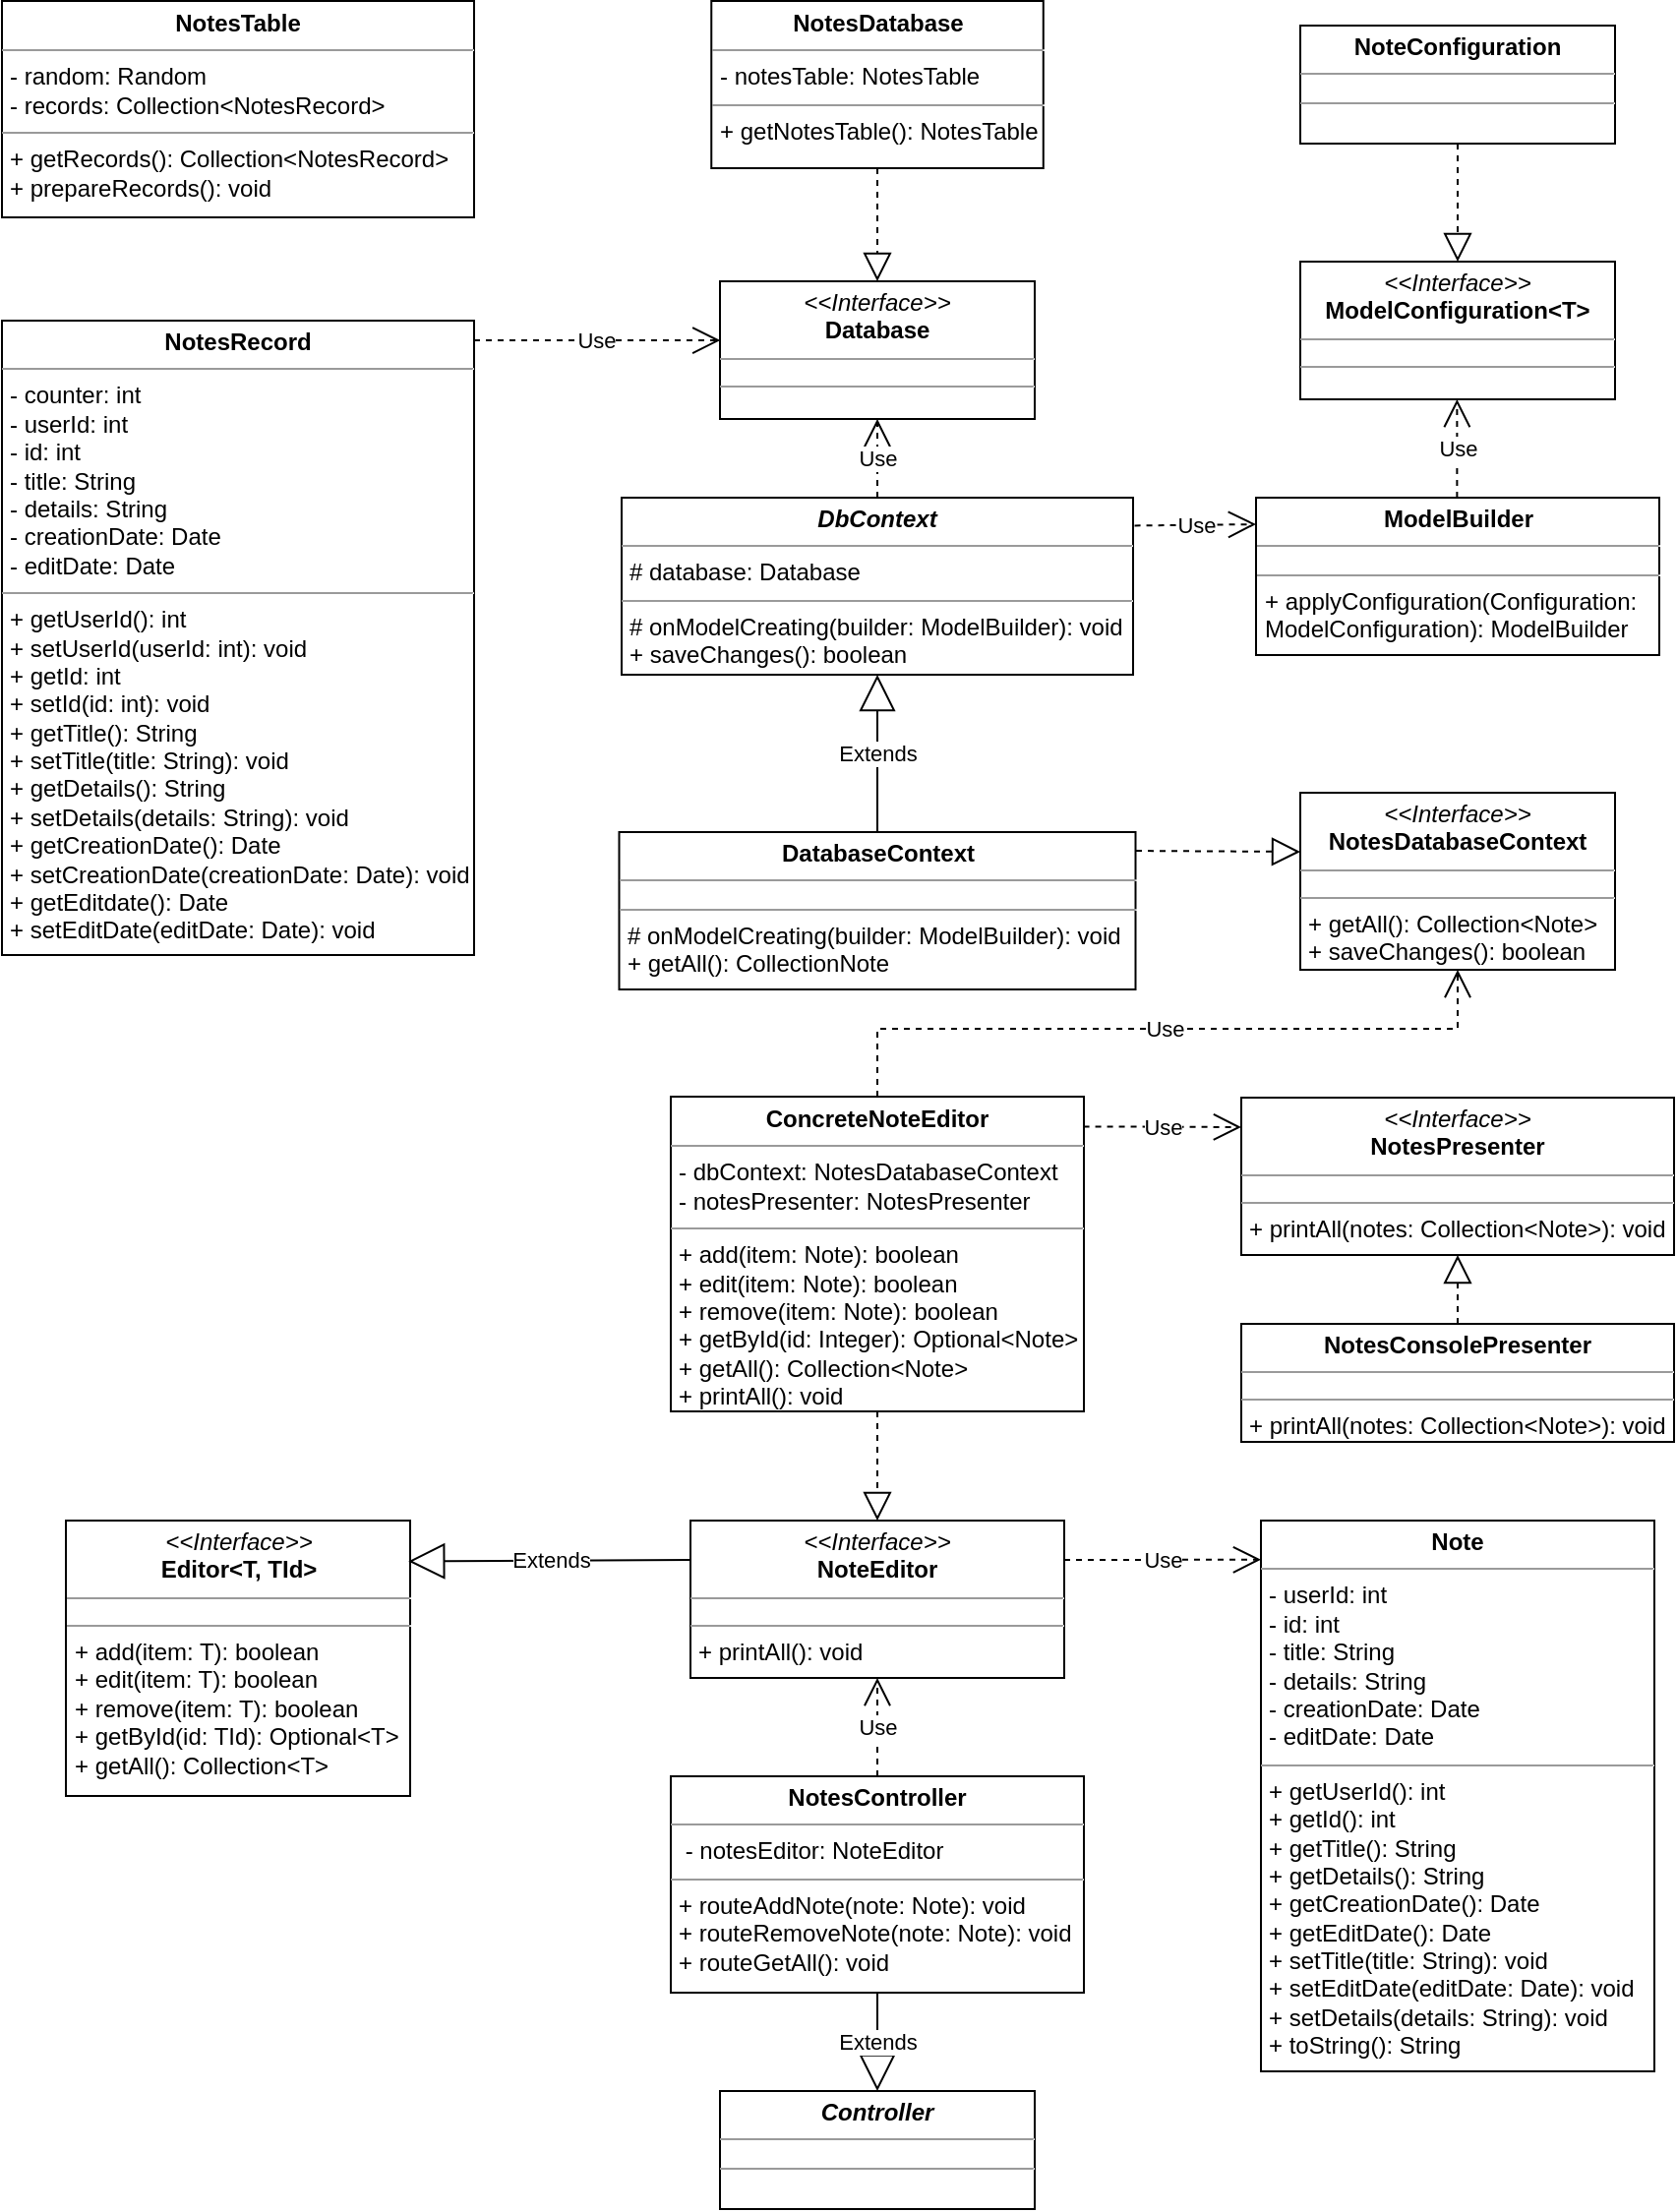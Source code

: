 <mxfile version="20.7.4" type="device"><diagram id="uKiPjazd_aEt96eLY2n_" name="Страница 1"><mxGraphModel dx="2206" dy="1298" grid="1" gridSize="10" guides="1" tooltips="1" connect="1" arrows="1" fold="1" page="1" pageScale="1" pageWidth="1654" pageHeight="1169" math="0" shadow="0"><root><mxCell id="0"/><mxCell id="1" parent="0"/><mxCell id="8ajMbilp19NLyRI1IGqc-11" value="&lt;p style=&quot;margin:0px;margin-top:4px;text-align:center;&quot;&gt;&lt;i&gt;&amp;lt;&amp;lt;Interface&amp;gt;&amp;gt;&lt;/i&gt;&lt;br&gt;&lt;b&gt;NotesDatabaseContext&lt;/b&gt;&lt;/p&gt;&lt;hr size=&quot;1&quot;&gt;&lt;p style=&quot;margin: 0px 0px 0px 4px; font-size: 1px;&quot;&gt;&lt;br&gt;&lt;/p&gt;&lt;hr size=&quot;1&quot;&gt;&lt;p style=&quot;margin:0px;margin-left:4px;&quot;&gt;+ getAll(): Collection&amp;lt;Note&amp;gt;&lt;br&gt;&lt;/p&gt;&lt;p style=&quot;margin:0px;margin-left:4px;&quot;&gt;+ saveChanges(): boolean&lt;/p&gt;" style="verticalAlign=top;align=left;overflow=fill;fontSize=12;fontFamily=Helvetica;html=1;" parent="1" vertex="1"><mxGeometry x="740" y="430" width="160" height="90" as="geometry"/></mxCell><mxCell id="jyoCJ1TXOu54fGSui7ST-6" value="&lt;p style=&quot;margin:0px;margin-top:4px;text-align:center;&quot;&gt;&lt;i&gt;&amp;lt;&amp;lt;Interface&amp;gt;&amp;gt;&lt;/i&gt;&lt;br&gt;&lt;b&gt;Database&lt;/b&gt;&lt;/p&gt;&lt;hr size=&quot;1&quot;&gt;&lt;p style=&quot;margin: 0px 0px 0px 4px; font-size: 1px;&quot;&gt;&lt;br&gt;&lt;/p&gt;&lt;hr size=&quot;1&quot;&gt;&lt;p style=&quot;margin: 0px 0px 0px 4px; font-size: 1px;&quot;&gt;&lt;br&gt;&lt;/p&gt;" style="verticalAlign=top;align=left;overflow=fill;fontSize=12;fontFamily=Helvetica;html=1;" parent="1" vertex="1"><mxGeometry x="445" y="170" width="160" height="70" as="geometry"/></mxCell><mxCell id="jyoCJ1TXOu54fGSui7ST-7" value="&lt;p style=&quot;margin:0px;margin-top:4px;text-align:center;&quot;&gt;&lt;b&gt;&lt;i&gt;DbContext&lt;/i&gt;&lt;/b&gt;&lt;/p&gt;&lt;hr size=&quot;1&quot;&gt;&lt;p style=&quot;margin:0px;margin-left:4px;&quot;&gt;# database: Database&lt;/p&gt;&lt;hr size=&quot;1&quot;&gt;&lt;p style=&quot;margin:0px;margin-left:4px;&quot;&gt;# onModelCreating(builder: ModelBuilder): void&lt;/p&gt;&lt;p style=&quot;margin:0px;margin-left:4px;&quot;&gt;+ saveChanges(): boolean&lt;/p&gt;" style="verticalAlign=top;align=left;overflow=fill;fontSize=12;fontFamily=Helvetica;html=1;" parent="1" vertex="1"><mxGeometry x="395" y="280" width="260" height="90" as="geometry"/></mxCell><mxCell id="jyoCJ1TXOu54fGSui7ST-9" value="Use" style="endArrow=open;endSize=12;dashed=1;html=1;rounded=0;exitX=0.5;exitY=0;exitDx=0;exitDy=0;entryX=0.5;entryY=1;entryDx=0;entryDy=0;" parent="1" source="jyoCJ1TXOu54fGSui7ST-7" target="jyoCJ1TXOu54fGSui7ST-6" edge="1"><mxGeometry width="160" relative="1" as="geometry"><mxPoint x="568.0" y="140.35" as="sourcePoint"/><mxPoint x="482.0" y="140.0" as="targetPoint"/></mxGeometry></mxCell><mxCell id="jyoCJ1TXOu54fGSui7ST-10" value="&lt;p style=&quot;margin:0px;margin-top:4px;text-align:center;&quot;&gt;&lt;b&gt;ModelBuilder&lt;/b&gt;&lt;/p&gt;&lt;hr size=&quot;1&quot;&gt;&lt;p style=&quot;margin: 0px 0px 0px 4px; font-size: 1px;&quot;&gt;&lt;br&gt;&lt;/p&gt;&lt;hr size=&quot;1&quot;&gt;&lt;p style=&quot;margin:0px;margin-left:4px;&quot;&gt;+ applyConfiguration(Configuration:&amp;nbsp;&lt;/p&gt;&lt;p style=&quot;margin:0px;margin-left:4px;&quot;&gt;ModelConfiguration): ModelBuilder&lt;/p&gt;" style="verticalAlign=top;align=left;overflow=fill;fontSize=12;fontFamily=Helvetica;html=1;" parent="1" vertex="1"><mxGeometry x="717.5" y="280" width="205" height="80" as="geometry"/></mxCell><mxCell id="jyoCJ1TXOu54fGSui7ST-11" value="&lt;p style=&quot;margin:0px;margin-top:4px;text-align:center;&quot;&gt;&lt;b&gt;DatabaseContext&lt;/b&gt;&lt;/p&gt;&lt;hr size=&quot;1&quot;&gt;&lt;p style=&quot;margin: 0px 0px 0px 4px; font-size: 1px;&quot;&gt;&lt;br&gt;&lt;/p&gt;&lt;hr size=&quot;1&quot;&gt;&lt;p style=&quot;margin:0px;margin-left:4px;&quot;&gt;# onModelCreating(builder: ModelBuilder): void&lt;br&gt;&lt;/p&gt;&lt;p style=&quot;margin:0px;margin-left:4px;&quot;&gt;+ getAll(): CollectionNote&lt;/p&gt;" style="verticalAlign=top;align=left;overflow=fill;fontSize=12;fontFamily=Helvetica;html=1;" parent="1" vertex="1"><mxGeometry x="393.75" y="450" width="262.5" height="80" as="geometry"/></mxCell><mxCell id="jyoCJ1TXOu54fGSui7ST-12" value="" style="endArrow=block;dashed=1;endFill=0;endSize=12;html=1;rounded=0;exitX=1.001;exitY=0.119;exitDx=0;exitDy=0;exitPerimeter=0;" parent="1" source="jyoCJ1TXOu54fGSui7ST-11" edge="1"><mxGeometry x="1" y="415" width="160" relative="1" as="geometry"><mxPoint x="370" y="420" as="sourcePoint"/><mxPoint x="740" y="460" as="targetPoint"/><mxPoint y="-20" as="offset"/></mxGeometry></mxCell><mxCell id="jyoCJ1TXOu54fGSui7ST-14" value="&lt;p style=&quot;margin:0px;margin-top:4px;text-align:center;&quot;&gt;&lt;i&gt;&amp;lt;&amp;lt;Interface&amp;gt;&amp;gt;&lt;/i&gt;&lt;br&gt;&lt;b&gt;ModelConfiguration&amp;lt;T&amp;gt;&lt;/b&gt;&lt;/p&gt;&lt;hr size=&quot;1&quot;&gt;&lt;p style=&quot;margin: 0px 0px 0px 4px; font-size: 1px;&quot;&gt;&lt;br&gt;&lt;/p&gt;&lt;hr size=&quot;1&quot;&gt;&lt;p style=&quot;margin: 0px 0px 0px 4px; font-size: 1px;&quot;&gt;&lt;br&gt;&lt;/p&gt;" style="verticalAlign=top;align=left;overflow=fill;fontSize=12;fontFamily=Helvetica;html=1;" parent="1" vertex="1"><mxGeometry x="740" y="160" width="160" height="70" as="geometry"/></mxCell><mxCell id="jyoCJ1TXOu54fGSui7ST-15" value="&lt;p style=&quot;margin:0px;margin-top:4px;text-align:center;&quot;&gt;&lt;b&gt;NoteConfiguration&lt;/b&gt;&lt;/p&gt;&lt;hr size=&quot;1&quot;&gt;&lt;p style=&quot;margin: 0px 0px 0px 4px; font-size: 1px;&quot;&gt;&lt;br&gt;&lt;/p&gt;&lt;hr size=&quot;1&quot;&gt;&lt;p style=&quot;margin: 0px 0px 0px 4px; font-size: 4px;&quot;&gt;&lt;br&gt;&lt;/p&gt;" style="verticalAlign=top;align=left;overflow=fill;fontSize=12;fontFamily=Helvetica;html=1;" parent="1" vertex="1"><mxGeometry x="740" y="40" width="160" height="60" as="geometry"/></mxCell><mxCell id="jyoCJ1TXOu54fGSui7ST-16" value="Extends" style="endArrow=block;endSize=16;endFill=0;html=1;rounded=0;exitX=0.5;exitY=0;exitDx=0;exitDy=0;entryX=0.5;entryY=1;entryDx=0;entryDy=0;" parent="1" source="jyoCJ1TXOu54fGSui7ST-11" target="jyoCJ1TXOu54fGSui7ST-7" edge="1"><mxGeometry width="160" relative="1" as="geometry"><mxPoint x="525.75" y="410" as="sourcePoint"/><mxPoint x="525.75" y="340" as="targetPoint"/></mxGeometry></mxCell><mxCell id="jyoCJ1TXOu54fGSui7ST-17" value="" style="endArrow=block;dashed=1;endFill=0;endSize=12;html=1;rounded=0;fontSize=4;exitX=0.5;exitY=1;exitDx=0;exitDy=0;" parent="1" source="jyoCJ1TXOu54fGSui7ST-15" target="jyoCJ1TXOu54fGSui7ST-14" edge="1"><mxGeometry width="160" relative="1" as="geometry"><mxPoint x="485" y="250" as="sourcePoint"/><mxPoint x="645" y="250" as="targetPoint"/></mxGeometry></mxCell><mxCell id="jyoCJ1TXOu54fGSui7ST-20" value="Use" style="endArrow=open;endSize=12;dashed=1;html=1;rounded=0;exitX=0.5;exitY=0;exitDx=0;exitDy=0;entryX=0.5;entryY=1;entryDx=0;entryDy=0;" parent="1" edge="1"><mxGeometry width="160" relative="1" as="geometry"><mxPoint x="819.69" y="280" as="sourcePoint"/><mxPoint x="819.69" y="230.0" as="targetPoint"/></mxGeometry></mxCell><mxCell id="jyoCJ1TXOu54fGSui7ST-21" value="Use" style="endArrow=open;endSize=12;dashed=1;html=1;rounded=0;strokeWidth=1;fontSize=11;exitX=1.003;exitY=0.158;exitDx=0;exitDy=0;exitPerimeter=0;entryX=0;entryY=0.169;entryDx=0;entryDy=0;entryPerimeter=0;" parent="1" source="jyoCJ1TXOu54fGSui7ST-7" edge="1" target="jyoCJ1TXOu54fGSui7ST-10"><mxGeometry width="160" relative="1" as="geometry"><mxPoint x="330" y="290" as="sourcePoint"/><mxPoint x="330" y="294" as="targetPoint"/></mxGeometry></mxCell><mxCell id="jyoCJ1TXOu54fGSui7ST-22" value="&lt;p style=&quot;margin:0px;margin-top:4px;text-align:center;&quot;&gt;&lt;b&gt;NotesDatabase&lt;/b&gt;&lt;/p&gt;&lt;hr size=&quot;1&quot;&gt;&lt;p style=&quot;margin:0px;margin-left:4px;&quot;&gt;- notesTable: NotesTable&lt;/p&gt;&lt;hr size=&quot;1&quot;&gt;&lt;p style=&quot;margin:0px;margin-left:4px;&quot;&gt;+ getNotesTable(): NotesTable&lt;/p&gt;" style="verticalAlign=top;align=left;overflow=fill;fontSize=12;fontFamily=Helvetica;html=1;" parent="1" vertex="1"><mxGeometry x="440.63" y="27.5" width="168.75" height="85" as="geometry"/></mxCell><mxCell id="jyoCJ1TXOu54fGSui7ST-23" value="" style="endArrow=block;dashed=1;endFill=0;endSize=12;html=1;rounded=0;strokeWidth=1;fontSize=11;exitX=0.5;exitY=1;exitDx=0;exitDy=0;" parent="1" source="jyoCJ1TXOu54fGSui7ST-22" target="jyoCJ1TXOu54fGSui7ST-6" edge="1"><mxGeometry width="160" relative="1" as="geometry"><mxPoint x="523.75" y="210" as="sourcePoint"/><mxPoint x="683.75" y="210" as="targetPoint"/></mxGeometry></mxCell><mxCell id="jyoCJ1TXOu54fGSui7ST-24" value="&lt;p style=&quot;margin:0px;margin-top:4px;text-align:center;&quot;&gt;&lt;b&gt;NotesRecord&lt;/b&gt;&lt;/p&gt;&lt;hr size=&quot;1&quot;&gt;&lt;p style=&quot;margin:0px;margin-left:4px;&quot;&gt;- counter: int&lt;/p&gt;&lt;p style=&quot;margin: 0px 0px 0px 4px;&quot;&gt;- userId: int&lt;/p&gt;&lt;p style=&quot;margin: 0px 0px 0px 4px;&quot;&gt;- id: int&lt;/p&gt;&lt;p style=&quot;margin: 0px 0px 0px 4px;&quot;&gt;- title: String&lt;/p&gt;&lt;p style=&quot;margin: 0px 0px 0px 4px;&quot;&gt;- details: String&lt;/p&gt;&lt;p style=&quot;margin: 0px 0px 0px 4px;&quot;&gt;- creationDate: Date&lt;/p&gt;&lt;p style=&quot;margin: 0px 0px 0px 4px;&quot;&gt;- editDate: Date&lt;/p&gt;&lt;hr size=&quot;1&quot;&gt;&lt;p style=&quot;margin:0px;margin-left:4px;&quot;&gt;+ getUserId(): int&lt;/p&gt;&lt;p style=&quot;margin:0px;margin-left:4px;&quot;&gt;+ setUserId(userId: int): void&lt;/p&gt;&lt;p style=&quot;margin:0px;margin-left:4px;&quot;&gt;+ getId: int&lt;/p&gt;&lt;p style=&quot;margin:0px;margin-left:4px;&quot;&gt;+ setId(id: int): void&lt;/p&gt;&lt;p style=&quot;margin:0px;margin-left:4px;&quot;&gt;+ getTitle(): String&lt;/p&gt;&lt;p style=&quot;margin:0px;margin-left:4px;&quot;&gt;+ setTitle(title: String): void&lt;/p&gt;&lt;p style=&quot;margin:0px;margin-left:4px;&quot;&gt;+ getDetails(): String&lt;/p&gt;&lt;p style=&quot;margin:0px;margin-left:4px;&quot;&gt;+ setDetails(details: String): void&lt;/p&gt;&lt;p style=&quot;margin:0px;margin-left:4px;&quot;&gt;+ getCreationDate(): Date&lt;/p&gt;&lt;p style=&quot;margin:0px;margin-left:4px;&quot;&gt;+ setCreationDate(creationDate: Date): void&lt;/p&gt;&lt;p style=&quot;margin:0px;margin-left:4px;&quot;&gt;+ getEditdate(): Date&lt;/p&gt;&lt;p style=&quot;margin:0px;margin-left:4px;&quot;&gt;+ setEditDate(editDate: Date): void&lt;/p&gt;&lt;p style=&quot;margin:0px;margin-left:4px;&quot;&gt;&lt;br&gt;&lt;/p&gt;" style="verticalAlign=top;align=left;overflow=fill;fontSize=12;fontFamily=Helvetica;html=1;" parent="1" vertex="1"><mxGeometry x="80" y="190" width="240" height="322.5" as="geometry"/></mxCell><mxCell id="jyoCJ1TXOu54fGSui7ST-25" value="&lt;p style=&quot;margin:0px;margin-top:4px;text-align:center;&quot;&gt;&lt;b&gt;NotesTable&lt;/b&gt;&lt;/p&gt;&lt;hr size=&quot;1&quot;&gt;&lt;p style=&quot;margin:0px;margin-left:4px;&quot;&gt;- random: Random&lt;/p&gt;&lt;p style=&quot;margin:0px;margin-left:4px;&quot;&gt;- records: Collection&amp;lt;NotesRecord&amp;gt;&lt;/p&gt;&lt;hr size=&quot;1&quot;&gt;&lt;p style=&quot;margin:0px;margin-left:4px;&quot;&gt;+ getRecords(): Collection&amp;lt;NotesRecord&amp;gt;&lt;/p&gt;&lt;p style=&quot;margin:0px;margin-left:4px;&quot;&gt;+ prepareRecords(): void&lt;/p&gt;" style="verticalAlign=top;align=left;overflow=fill;fontSize=12;fontFamily=Helvetica;html=1;" parent="1" vertex="1"><mxGeometry x="80" y="27.5" width="240" height="110" as="geometry"/></mxCell><mxCell id="KdYkP498DzPPXYC0QmTf-1" value="&lt;p style=&quot;margin:0px;margin-top:4px;text-align:center;&quot;&gt;&lt;b&gt;ConcreteNoteEditor&lt;/b&gt;&lt;/p&gt;&lt;hr size=&quot;1&quot;&gt;&lt;p style=&quot;margin:0px;margin-left:4px;&quot;&gt;- dbContext: NotesDatabaseContext&lt;/p&gt;&lt;p style=&quot;margin:0px;margin-left:4px;&quot;&gt;- notesPresenter: NotesPresenter&lt;/p&gt;&lt;hr size=&quot;1&quot;&gt;&lt;p style=&quot;margin:0px;margin-left:4px;&quot;&gt;+ add(item: Note): boolean&lt;/p&gt;&lt;p style=&quot;margin:0px;margin-left:4px;&quot;&gt;+ edit(item: Note): boolean&lt;/p&gt;&lt;p style=&quot;margin:0px;margin-left:4px;&quot;&gt;+ remove(item: Note): boolean&lt;/p&gt;&lt;p style=&quot;margin:0px;margin-left:4px;&quot;&gt;+ getById(id: Integer): Optional&amp;lt;Note&amp;gt;&lt;/p&gt;&lt;p style=&quot;margin:0px;margin-left:4px;&quot;&gt;+ getAll(): Collection&amp;lt;Note&amp;gt;&lt;/p&gt;&lt;p style=&quot;margin:0px;margin-left:4px;&quot;&gt;+ printAll(): void&lt;/p&gt;" style="verticalAlign=top;align=left;overflow=fill;fontSize=12;fontFamily=Helvetica;html=1;" vertex="1" parent="1"><mxGeometry x="420" y="584.5" width="210" height="160" as="geometry"/></mxCell><mxCell id="KdYkP498DzPPXYC0QmTf-2" value="Use" style="endArrow=open;endSize=12;dashed=1;html=1;rounded=0;exitX=0.5;exitY=0;exitDx=0;exitDy=0;entryX=0.5;entryY=1;entryDx=0;entryDy=0;" edge="1" parent="1" source="KdYkP498DzPPXYC0QmTf-1" target="8ajMbilp19NLyRI1IGqc-11"><mxGeometry width="160" relative="1" as="geometry"><mxPoint x="570" y="570" as="sourcePoint"/><mxPoint x="730" y="570" as="targetPoint"/><Array as="points"><mxPoint x="525" y="550"/><mxPoint x="820" y="550"/></Array></mxGeometry></mxCell><mxCell id="KdYkP498DzPPXYC0QmTf-9" value="&lt;p style=&quot;margin:0px;margin-top:4px;text-align:center;&quot;&gt;&lt;b&gt;NotesController&lt;/b&gt;&lt;/p&gt;&lt;hr size=&quot;1&quot;&gt;&lt;p style=&quot;margin:0px;margin-left:4px;&quot;&gt;&amp;nbsp;- notesEditor: NoteEditor&lt;/p&gt;&lt;hr size=&quot;1&quot;&gt;&lt;p style=&quot;margin:0px;margin-left:4px;&quot;&gt;+ routeAddNote(note: Note): void&lt;/p&gt;&lt;p style=&quot;margin:0px;margin-left:4px;&quot;&gt;+ routeRemoveNote(note: Note): void&lt;/p&gt;&lt;p style=&quot;margin:0px;margin-left:4px;&quot;&gt;+ routeGetAll(): void&lt;/p&gt;" style="verticalAlign=top;align=left;overflow=fill;fontSize=12;fontFamily=Helvetica;html=1;" vertex="1" parent="1"><mxGeometry x="420" y="930" width="210" height="110" as="geometry"/></mxCell><mxCell id="KdYkP498DzPPXYC0QmTf-10" value="&lt;p style=&quot;margin:0px;margin-top:4px;text-align:center;&quot;&gt;&lt;b&gt;&lt;i&gt;Controller&lt;/i&gt;&lt;/b&gt;&lt;/p&gt;&lt;hr size=&quot;1&quot;&gt;&lt;p style=&quot;margin: 0px 0px 0px 4px; font-size: 1px;&quot;&gt;&lt;br&gt;&lt;/p&gt;&lt;hr size=&quot;1&quot;&gt;&lt;p style=&quot;margin: 0px 0px 0px 4px; font-size: 1px;&quot;&gt;&lt;br&gt;&lt;/p&gt;" style="verticalAlign=top;align=left;overflow=fill;fontSize=12;fontFamily=Helvetica;html=1;" vertex="1" parent="1"><mxGeometry x="445" y="1090" width="160" height="60" as="geometry"/></mxCell><mxCell id="KdYkP498DzPPXYC0QmTf-12" value="Extends" style="endArrow=block;endSize=16;endFill=0;html=1;rounded=0;exitX=0.5;exitY=1;exitDx=0;exitDy=0;" edge="1" parent="1" source="KdYkP498DzPPXYC0QmTf-9" target="KdYkP498DzPPXYC0QmTf-10"><mxGeometry width="160" relative="1" as="geometry"><mxPoint x="710" y="680" as="sourcePoint"/><mxPoint x="710" y="620" as="targetPoint"/></mxGeometry></mxCell><mxCell id="KdYkP498DzPPXYC0QmTf-13" value="&lt;p style=&quot;margin:0px;margin-top:4px;text-align:center;&quot;&gt;&lt;i&gt;&amp;lt;&amp;lt;Interface&amp;gt;&amp;gt;&lt;/i&gt;&lt;br&gt;&lt;b&gt;Editor&amp;lt;T, TId&amp;gt;&lt;/b&gt;&lt;/p&gt;&lt;hr size=&quot;1&quot;&gt;&lt;p style=&quot;margin: 0px 0px 0px 4px; font-size: 1px;&quot;&gt;&lt;br&gt;&lt;/p&gt;&lt;hr size=&quot;1&quot;&gt;&lt;p style=&quot;margin:0px;margin-left:4px;&quot;&gt;+ add(item: T): boolean&lt;/p&gt;&lt;p style=&quot;margin:0px;margin-left:4px;&quot;&gt;+ edit(item: T): boolean&lt;/p&gt;&lt;p style=&quot;margin:0px;margin-left:4px;&quot;&gt;+ remove(item: T): boolean&lt;/p&gt;&lt;p style=&quot;margin:0px;margin-left:4px;&quot;&gt;+ getById(id: TId): Optional&amp;lt;T&amp;gt;&lt;/p&gt;&lt;p style=&quot;margin:0px;margin-left:4px;&quot;&gt;+ getAll(): Collection&amp;lt;T&amp;gt;&lt;/p&gt;" style="verticalAlign=top;align=left;overflow=fill;fontSize=12;fontFamily=Helvetica;html=1;" vertex="1" parent="1"><mxGeometry x="112.5" y="800" width="175" height="140" as="geometry"/></mxCell><mxCell id="KdYkP498DzPPXYC0QmTf-14" value="&lt;p style=&quot;margin:0px;margin-top:4px;text-align:center;&quot;&gt;&lt;i&gt;&amp;lt;&amp;lt;Interface&amp;gt;&amp;gt;&lt;/i&gt;&lt;br&gt;&lt;b&gt;NoteEditor&lt;/b&gt;&lt;/p&gt;&lt;hr size=&quot;1&quot;&gt;&lt;p style=&quot;margin: 0px 0px 0px 4px; font-size: 1px;&quot;&gt;&lt;br&gt;&lt;/p&gt;&lt;hr size=&quot;1&quot;&gt;&lt;p style=&quot;margin:0px;margin-left:4px;&quot;&gt;+ printAll(): void&lt;br&gt;&lt;/p&gt;" style="verticalAlign=top;align=left;overflow=fill;fontSize=12;fontFamily=Helvetica;html=1;" vertex="1" parent="1"><mxGeometry x="430" y="800" width="190" height="80" as="geometry"/></mxCell><mxCell id="KdYkP498DzPPXYC0QmTf-15" value="Extends" style="endArrow=block;endSize=16;endFill=0;html=1;rounded=0;exitX=0;exitY=0.25;exitDx=0;exitDy=0;entryX=0.995;entryY=0.148;entryDx=0;entryDy=0;entryPerimeter=0;" edge="1" parent="1" source="KdYkP498DzPPXYC0QmTf-14" target="KdYkP498DzPPXYC0QmTf-13"><mxGeometry width="160" relative="1" as="geometry"><mxPoint x="156.25" y="810" as="sourcePoint"/><mxPoint x="156.25" y="750" as="targetPoint"/></mxGeometry></mxCell><mxCell id="KdYkP498DzPPXYC0QmTf-16" value="" style="endArrow=block;dashed=1;endFill=0;endSize=12;html=1;rounded=0;exitX=0.5;exitY=1;exitDx=0;exitDy=0;entryX=0.5;entryY=0;entryDx=0;entryDy=0;" edge="1" parent="1" source="KdYkP498DzPPXYC0QmTf-1" target="KdYkP498DzPPXYC0QmTf-14"><mxGeometry width="160" relative="1" as="geometry"><mxPoint x="470" y="580" as="sourcePoint"/><mxPoint x="630" y="580" as="targetPoint"/><Array as="points"><mxPoint x="525" y="780"/></Array></mxGeometry></mxCell><mxCell id="KdYkP498DzPPXYC0QmTf-18" value="Use" style="endArrow=open;endSize=12;dashed=1;html=1;rounded=0;entryX=0.5;entryY=1;entryDx=0;entryDy=0;exitX=0.5;exitY=0;exitDx=0;exitDy=0;" edge="1" parent="1" source="KdYkP498DzPPXYC0QmTf-9" target="KdYkP498DzPPXYC0QmTf-14"><mxGeometry width="160" relative="1" as="geometry"><mxPoint x="524" y="920" as="sourcePoint"/><mxPoint x="524.41" y="870" as="targetPoint"/></mxGeometry></mxCell><mxCell id="KdYkP498DzPPXYC0QmTf-19" value="&lt;p style=&quot;margin:0px;margin-top:4px;text-align:center;&quot;&gt;&lt;b&gt;Note&lt;/b&gt;&lt;/p&gt;&lt;hr size=&quot;1&quot;&gt;&lt;p style=&quot;margin:0px;margin-left:4px;&quot;&gt;- userId: int&lt;/p&gt;&lt;p style=&quot;margin:0px;margin-left:4px;&quot;&gt;- id: int&lt;/p&gt;&lt;p style=&quot;margin:0px;margin-left:4px;&quot;&gt;- title: String&lt;/p&gt;&lt;p style=&quot;margin:0px;margin-left:4px;&quot;&gt;- details: String&lt;/p&gt;&lt;p style=&quot;margin:0px;margin-left:4px;&quot;&gt;- creationDate: Date&lt;/p&gt;&lt;p style=&quot;margin:0px;margin-left:4px;&quot;&gt;- editDate: Date&lt;/p&gt;&lt;hr size=&quot;1&quot;&gt;&lt;p style=&quot;margin:0px;margin-left:4px;&quot;&gt;+ getUserId(): int&lt;/p&gt;&lt;p style=&quot;margin:0px;margin-left:4px;&quot;&gt;+ getId(): int&lt;/p&gt;&lt;p style=&quot;margin:0px;margin-left:4px;&quot;&gt;+ getTitle(): String&lt;/p&gt;&lt;p style=&quot;margin:0px;margin-left:4px;&quot;&gt;+ getDetails(): String&lt;/p&gt;&lt;p style=&quot;margin:0px;margin-left:4px;&quot;&gt;+ getCreationDate(): Date&lt;/p&gt;&lt;p style=&quot;margin:0px;margin-left:4px;&quot;&gt;+ getEditDate(): Date&lt;/p&gt;&lt;p style=&quot;margin:0px;margin-left:4px;&quot;&gt;+ setTitle(title: String): void&lt;/p&gt;&lt;p style=&quot;margin:0px;margin-left:4px;&quot;&gt;+ setEditDate(editDate: Date): void&lt;/p&gt;&lt;p style=&quot;margin:0px;margin-left:4px;&quot;&gt;+ setDetails(details: String): void&lt;/p&gt;&lt;p style=&quot;margin:0px;margin-left:4px;&quot;&gt;+ toString(): String&lt;/p&gt;" style="verticalAlign=top;align=left;overflow=fill;fontSize=12;fontFamily=Helvetica;html=1;" vertex="1" parent="1"><mxGeometry x="720" y="800" width="200" height="280" as="geometry"/></mxCell><mxCell id="KdYkP498DzPPXYC0QmTf-20" value="Use" style="endArrow=open;endSize=12;dashed=1;html=1;rounded=0;exitX=0.996;exitY=0.369;exitDx=0;exitDy=0;exitPerimeter=0;entryX=0;entryY=0.071;entryDx=0;entryDy=0;entryPerimeter=0;" edge="1" parent="1" target="KdYkP498DzPPXYC0QmTf-19"><mxGeometry width="160" relative="1" as="geometry"><mxPoint x="620.0" y="820.0" as="sourcePoint"/><mxPoint x="680" y="820" as="targetPoint"/></mxGeometry></mxCell><mxCell id="KdYkP498DzPPXYC0QmTf-22" value="&lt;p style=&quot;margin:0px;margin-top:4px;text-align:center;&quot;&gt;&lt;i&gt;&amp;lt;&amp;lt;Interface&amp;gt;&amp;gt;&lt;/i&gt;&lt;br&gt;&lt;b&gt;NotesPresenter&lt;/b&gt;&lt;/p&gt;&lt;hr size=&quot;1&quot;&gt;&lt;p style=&quot;margin: 0px 0px 0px 4px; font-size: 1px;&quot;&gt;&lt;br&gt;&lt;/p&gt;&lt;hr size=&quot;1&quot;&gt;&lt;p style=&quot;margin:0px;margin-left:4px;&quot;&gt;+ printAll(notes: Collection&amp;lt;Note&amp;gt;): void&lt;/p&gt;" style="verticalAlign=top;align=left;overflow=fill;fontSize=12;fontFamily=Helvetica;html=1;" vertex="1" parent="1"><mxGeometry x="710" y="585" width="220" height="80" as="geometry"/></mxCell><mxCell id="KdYkP498DzPPXYC0QmTf-24" value="&lt;p style=&quot;margin:0px;margin-top:4px;text-align:center;&quot;&gt;&lt;b&gt;NotesConsolePresenter&lt;/b&gt;&lt;/p&gt;&lt;hr size=&quot;1&quot;&gt;&lt;p style=&quot;margin: 0px 0px 0px 4px; font-size: 1px;&quot;&gt;&lt;font style=&quot;font-size: 1px;&quot;&gt;&lt;br&gt;&lt;/font&gt;&lt;/p&gt;&lt;hr style=&quot;font-size: 11px;&quot; size=&quot;1&quot;&gt;&lt;p style=&quot;margin:0px;margin-left:4px;&quot;&gt;+ printAll(notes: Collection&amp;lt;Note&amp;gt;): void&lt;/p&gt;" style="verticalAlign=top;align=left;overflow=fill;fontSize=12;fontFamily=Helvetica;html=1;" vertex="1" parent="1"><mxGeometry x="710" y="700" width="220" height="60" as="geometry"/></mxCell><mxCell id="KdYkP498DzPPXYC0QmTf-25" value="Use" style="endArrow=open;endSize=12;dashed=1;html=1;rounded=0;exitX=0.999;exitY=0.095;exitDx=0;exitDy=0;exitPerimeter=0;" edge="1" parent="1" source="KdYkP498DzPPXYC0QmTf-1"><mxGeometry width="160" relative="1" as="geometry"><mxPoint x="680" y="550" as="sourcePoint"/><mxPoint x="710" y="600" as="targetPoint"/></mxGeometry></mxCell><mxCell id="KdYkP498DzPPXYC0QmTf-26" value="" style="endArrow=block;dashed=1;endFill=0;endSize=12;html=1;rounded=0;exitX=0.5;exitY=0;exitDx=0;exitDy=0;" edge="1" parent="1" source="KdYkP498DzPPXYC0QmTf-24" target="KdYkP498DzPPXYC0QmTf-22"><mxGeometry width="160" relative="1" as="geometry"><mxPoint x="950" y="550" as="sourcePoint"/><mxPoint x="1110" y="550" as="targetPoint"/></mxGeometry></mxCell><mxCell id="KdYkP498DzPPXYC0QmTf-27" value="Use" style="endArrow=open;endSize=12;dashed=1;html=1;rounded=0;entryX=0.001;entryY=0.429;entryDx=0;entryDy=0;entryPerimeter=0;" edge="1" parent="1" target="jyoCJ1TXOu54fGSui7ST-6"><mxGeometry width="160" relative="1" as="geometry"><mxPoint x="320" y="200" as="sourcePoint"/><mxPoint x="440" y="200" as="targetPoint"/></mxGeometry></mxCell></root></mxGraphModel></diagram></mxfile>